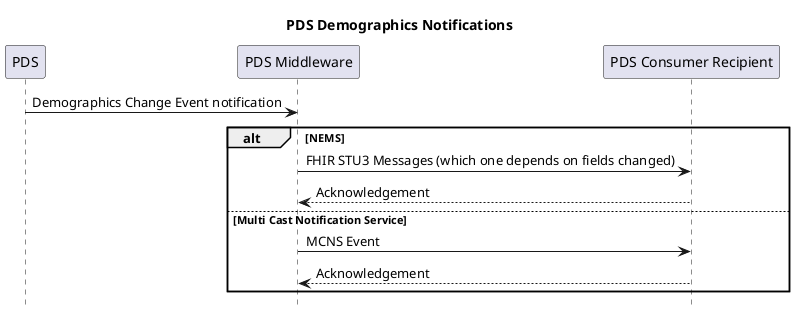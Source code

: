 @startuml

hide footbox

title "PDS Demographics Notifications"

participant "PDS" as PIXManager
participant "PDS Middleware" as Middleware
participant "PDS Consumer Recipient" as PIXConsumer

  PIXManager -> Middleware: Demographics Change Event notification
  alt NEMS
    Middleware -> PIXConsumer: FHIR STU3 Messages (which one depends on fields changed)
    PIXConsumer --> Middleware: Acknowledgement
else Multi Cast Notification Service
  Middleware -> PIXConsumer: MCNS Event
  PIXConsumer --> Middleware: Acknowledgement
end

@enduml

